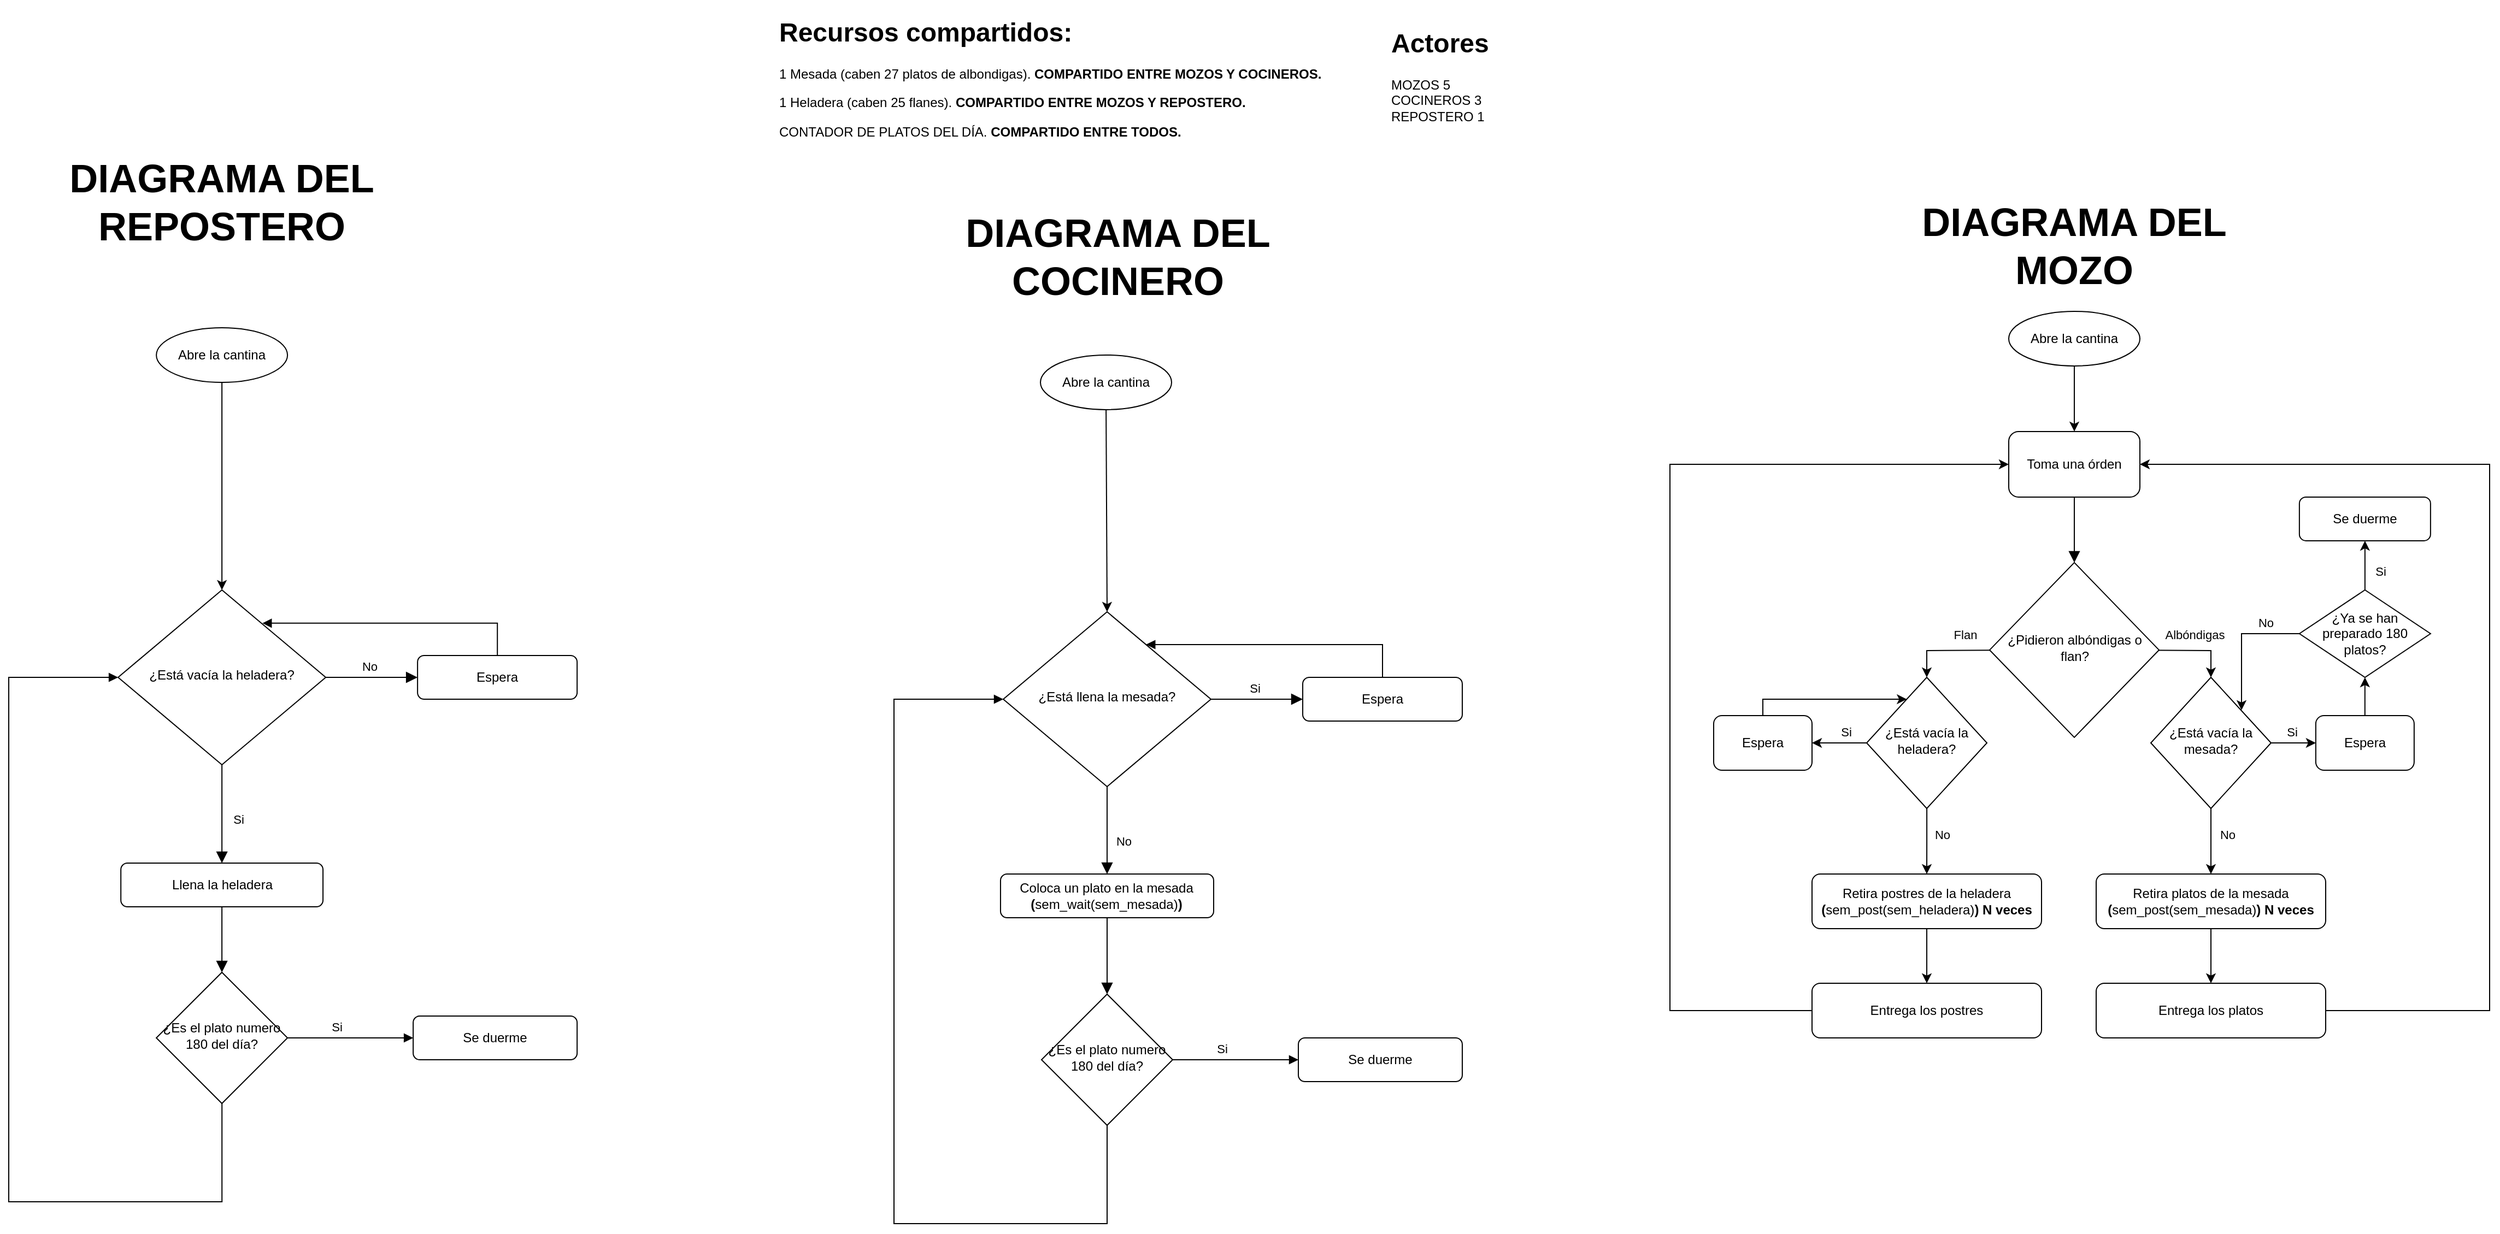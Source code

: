 <mxfile>
    <diagram id="C5RBs43oDa-KdzZeNtuy" name="Page-1">
        <mxGraphModel dx="1611" dy="860" grid="1" gridSize="10" guides="1" tooltips="1" connect="1" arrows="1" fold="1" page="1" pageScale="1" pageWidth="827" pageHeight="1169" math="0" shadow="0">
            <root>
                <mxCell id="WIyWlLk6GJQsqaUBKTNV-0"/>
                <mxCell id="WIyWlLk6GJQsqaUBKTNV-1" parent="WIyWlLk6GJQsqaUBKTNV-0"/>
                <mxCell id="WIyWlLk6GJQsqaUBKTNV-4" value="No" style="rounded=0;html=1;jettySize=auto;orthogonalLoop=1;fontSize=11;endArrow=block;endFill=1;endSize=8;strokeWidth=1;shadow=0;labelBackgroundColor=none;edgeStyle=orthogonalEdgeStyle;entryX=0.5;entryY=0;entryDx=0;entryDy=0;" parent="WIyWlLk6GJQsqaUBKTNV-1" source="WIyWlLk6GJQsqaUBKTNV-6" target="WIyWlLk6GJQsqaUBKTNV-12" edge="1">
                    <mxGeometry x="0.25" y="15" relative="1" as="geometry">
                        <mxPoint as="offset"/>
                        <mxPoint x="354.99" y="800" as="targetPoint"/>
                    </mxGeometry>
                </mxCell>
                <mxCell id="WIyWlLk6GJQsqaUBKTNV-5" value="Si" style="edgeStyle=orthogonalEdgeStyle;rounded=0;html=1;jettySize=auto;orthogonalLoop=1;fontSize=11;endArrow=block;endFill=1;endSize=8;strokeWidth=1;shadow=0;labelBackgroundColor=none;" parent="WIyWlLk6GJQsqaUBKTNV-1" source="WIyWlLk6GJQsqaUBKTNV-6" target="WIyWlLk6GJQsqaUBKTNV-7" edge="1">
                    <mxGeometry x="-0.048" y="10" relative="1" as="geometry">
                        <mxPoint as="offset"/>
                    </mxGeometry>
                </mxCell>
                <mxCell id="WIyWlLk6GJQsqaUBKTNV-6" value="¿Está llena la mesada?" style="rhombus;whiteSpace=wrap;html=1;shadow=0;fontFamily=Helvetica;fontSize=12;align=center;strokeWidth=1;spacing=6;spacingTop=-4;" parent="WIyWlLk6GJQsqaUBKTNV-1" vertex="1">
                    <mxGeometry x="259.99" y="560" width="190" height="160" as="geometry"/>
                </mxCell>
                <mxCell id="DdguFJmmc4Gt5296Z_hi-13" style="edgeStyle=orthogonalEdgeStyle;rounded=0;orthogonalLoop=1;jettySize=auto;html=1;endArrow=block;endFill=1;" parent="WIyWlLk6GJQsqaUBKTNV-1" source="WIyWlLk6GJQsqaUBKTNV-7" target="WIyWlLk6GJQsqaUBKTNV-6" edge="1">
                    <mxGeometry relative="1" as="geometry">
                        <mxPoint x="414.99" y="470" as="targetPoint"/>
                        <Array as="points">
                            <mxPoint x="607" y="590"/>
                        </Array>
                    </mxGeometry>
                </mxCell>
                <mxCell id="WIyWlLk6GJQsqaUBKTNV-7" value="Espera" style="rounded=1;whiteSpace=wrap;html=1;fontSize=12;glass=0;strokeWidth=1;shadow=0;" parent="WIyWlLk6GJQsqaUBKTNV-1" vertex="1">
                    <mxGeometry x="533.99" y="620" width="146" height="40" as="geometry"/>
                </mxCell>
                <mxCell id="WIyWlLk6GJQsqaUBKTNV-8" value="Si" style="rounded=0;html=1;jettySize=auto;orthogonalLoop=1;fontSize=11;endArrow=block;endFill=1;endSize=8;strokeWidth=1;shadow=0;labelBackgroundColor=none;edgeStyle=orthogonalEdgeStyle;entryX=0.5;entryY=0;entryDx=0;entryDy=0;" parent="WIyWlLk6GJQsqaUBKTNV-1" source="WIyWlLk6GJQsqaUBKTNV-12" target="DdguFJmmc4Gt5296Z_hi-3" edge="1">
                    <mxGeometry x="1" y="116" relative="1" as="geometry">
                        <mxPoint x="-11" y="50" as="offset"/>
                        <mxPoint x="354.99" y="880" as="sourcePoint"/>
                        <mxPoint x="354.99" y="930" as="targetPoint"/>
                    </mxGeometry>
                </mxCell>
                <mxCell id="WIyWlLk6GJQsqaUBKTNV-12" value="Coloca un plato en la mesada&lt;br&gt;&lt;b&gt;(&lt;/b&gt;sem_wait(sem_mesada)&lt;b&gt;)&lt;/b&gt;" style="rounded=1;whiteSpace=wrap;html=1;fontSize=12;glass=0;strokeWidth=1;shadow=0;" parent="WIyWlLk6GJQsqaUBKTNV-1" vertex="1">
                    <mxGeometry x="257.48" y="800" width="195.01" height="40" as="geometry"/>
                </mxCell>
                <mxCell id="ZVxSe1pp3URl_tbwucJH-0" value="&lt;h1&gt;Recursos compartidos:&lt;/h1&gt;&lt;p&gt;1 Mesada (caben 27 platos de albondigas). &lt;b&gt;COMPARTIDO ENTRE MOZOS Y COCINEROS.&lt;/b&gt;&lt;/p&gt;&lt;p&gt;1 Heladera (caben 25 flanes). &lt;b&gt;COMPARTIDO ENTRE MOZOS Y REPOSTERO.&lt;/b&gt;&lt;/p&gt;&lt;p&gt;CONTADOR DE PLATOS DEL DÍA.&lt;b&gt; COMPARTIDO ENTRE TODOS.&lt;/b&gt;&lt;/p&gt;" style="text;html=1;strokeColor=none;fillColor=none;spacing=5;spacingTop=-20;whiteSpace=wrap;overflow=hidden;rounded=0;" parent="WIyWlLk6GJQsqaUBKTNV-1" vertex="1">
                    <mxGeometry x="50" y="10" width="530" height="130" as="geometry"/>
                </mxCell>
                <mxCell id="ZVxSe1pp3URl_tbwucJH-1" value="&lt;h1&gt;Actores&lt;/h1&gt;&lt;div&gt;MOZOS 5&lt;/div&gt;&lt;div&gt;COCINEROS 3&lt;/div&gt;&lt;div&gt;REPOSTERO 1&lt;/div&gt;" style="text;html=1;strokeColor=none;fillColor=none;spacing=5;spacingTop=-20;whiteSpace=wrap;overflow=hidden;rounded=0;" parent="WIyWlLk6GJQsqaUBKTNV-1" vertex="1">
                    <mxGeometry x="610" y="20" width="190" height="120" as="geometry"/>
                </mxCell>
                <mxCell id="DdguFJmmc4Gt5296Z_hi-6" style="edgeStyle=orthogonalEdgeStyle;rounded=0;orthogonalLoop=1;jettySize=auto;html=1;endArrow=block;endFill=1;" parent="WIyWlLk6GJQsqaUBKTNV-1" source="DdguFJmmc4Gt5296Z_hi-3" target="DdguFJmmc4Gt5296Z_hi-5" edge="1">
                    <mxGeometry relative="1" as="geometry"/>
                </mxCell>
                <mxCell id="DdguFJmmc4Gt5296Z_hi-11" style="edgeStyle=orthogonalEdgeStyle;rounded=0;orthogonalLoop=1;jettySize=auto;html=1;endArrow=block;endFill=1;" parent="WIyWlLk6GJQsqaUBKTNV-1" source="DdguFJmmc4Gt5296Z_hi-3" target="WIyWlLk6GJQsqaUBKTNV-6" edge="1">
                    <mxGeometry relative="1" as="geometry">
                        <Array as="points">
                            <mxPoint x="355" y="1120"/>
                            <mxPoint x="160" y="1120"/>
                            <mxPoint x="160" y="640"/>
                        </Array>
                        <mxPoint x="230" y="600" as="targetPoint"/>
                    </mxGeometry>
                </mxCell>
                <mxCell id="DdguFJmmc4Gt5296Z_hi-3" value="¿Es el plato numero 180 del día?" style="rhombus;whiteSpace=wrap;html=1;shadow=0;fontFamily=Helvetica;fontSize=12;align=center;strokeWidth=1;spacing=6;spacingTop=-4;" parent="WIyWlLk6GJQsqaUBKTNV-1" vertex="1">
                    <mxGeometry x="294.99" y="910" width="120" height="120" as="geometry"/>
                </mxCell>
                <mxCell id="DdguFJmmc4Gt5296Z_hi-5" value="Se duerme" style="rounded=1;whiteSpace=wrap;html=1;fontSize=12;glass=0;strokeWidth=1;shadow=0;" parent="WIyWlLk6GJQsqaUBKTNV-1" vertex="1">
                    <mxGeometry x="529.99" y="950" width="150" height="40" as="geometry"/>
                </mxCell>
                <mxCell id="DdguFJmmc4Gt5296Z_hi-15" value="&lt;font style=&quot;font-size: 36px;&quot;&gt;&lt;b style=&quot;&quot;&gt;DIAGRAMA DEL COCINERO&lt;/b&gt;&lt;/font&gt;" style="text;html=1;strokeColor=none;fillColor=none;align=center;verticalAlign=middle;whiteSpace=wrap;rounded=0;" parent="WIyWlLk6GJQsqaUBKTNV-1" vertex="1">
                    <mxGeometry x="180" y="220" width="370" height="30" as="geometry"/>
                </mxCell>
                <mxCell id="DdguFJmmc4Gt5296Z_hi-18" value="Si" style="rounded=0;html=1;jettySize=auto;orthogonalLoop=1;fontSize=11;endArrow=block;endFill=1;endSize=8;strokeWidth=1;shadow=0;labelBackgroundColor=none;edgeStyle=orthogonalEdgeStyle;entryX=0.5;entryY=0;entryDx=0;entryDy=0;" parent="WIyWlLk6GJQsqaUBKTNV-1" source="DdguFJmmc4Gt5296Z_hi-20" target="DdguFJmmc4Gt5296Z_hi-24" edge="1">
                    <mxGeometry x="0.111" y="15" relative="1" as="geometry">
                        <mxPoint as="offset"/>
                        <mxPoint x="-454.94" y="780" as="targetPoint"/>
                    </mxGeometry>
                </mxCell>
                <mxCell id="DdguFJmmc4Gt5296Z_hi-19" value="No" style="edgeStyle=orthogonalEdgeStyle;rounded=0;html=1;jettySize=auto;orthogonalLoop=1;fontSize=11;endArrow=block;endFill=1;endSize=8;strokeWidth=1;shadow=0;labelBackgroundColor=none;" parent="WIyWlLk6GJQsqaUBKTNV-1" source="DdguFJmmc4Gt5296Z_hi-20" target="DdguFJmmc4Gt5296Z_hi-22" edge="1">
                    <mxGeometry x="-0.048" y="10" relative="1" as="geometry">
                        <mxPoint as="offset"/>
                    </mxGeometry>
                </mxCell>
                <mxCell id="DdguFJmmc4Gt5296Z_hi-20" value="¿Está vacía la heladera?" style="rhombus;whiteSpace=wrap;html=1;shadow=0;fontFamily=Helvetica;fontSize=12;align=center;strokeWidth=1;spacing=6;spacingTop=-4;" parent="WIyWlLk6GJQsqaUBKTNV-1" vertex="1">
                    <mxGeometry x="-549.94" y="540" width="190" height="160" as="geometry"/>
                </mxCell>
                <mxCell id="DdguFJmmc4Gt5296Z_hi-21" style="edgeStyle=orthogonalEdgeStyle;rounded=0;orthogonalLoop=1;jettySize=auto;html=1;endArrow=block;endFill=1;entryX=0.695;entryY=0.19;entryDx=0;entryDy=0;entryPerimeter=0;" parent="WIyWlLk6GJQsqaUBKTNV-1" source="DdguFJmmc4Gt5296Z_hi-22" target="DdguFJmmc4Gt5296Z_hi-20" edge="1">
                    <mxGeometry relative="1" as="geometry">
                        <mxPoint x="-410" y="570" as="targetPoint"/>
                        <Array as="points">
                            <mxPoint x="-203" y="570"/>
                        </Array>
                    </mxGeometry>
                </mxCell>
                <mxCell id="DdguFJmmc4Gt5296Z_hi-22" value="Espera" style="rounded=1;whiteSpace=wrap;html=1;fontSize=12;glass=0;strokeWidth=1;shadow=0;" parent="WIyWlLk6GJQsqaUBKTNV-1" vertex="1">
                    <mxGeometry x="-275.94" y="600" width="146" height="40" as="geometry"/>
                </mxCell>
                <mxCell id="DdguFJmmc4Gt5296Z_hi-23" value="Si" style="rounded=0;html=1;jettySize=auto;orthogonalLoop=1;fontSize=11;endArrow=block;endFill=1;endSize=8;strokeWidth=1;shadow=0;labelBackgroundColor=none;edgeStyle=orthogonalEdgeStyle;entryX=0.5;entryY=0;entryDx=0;entryDy=0;" parent="WIyWlLk6GJQsqaUBKTNV-1" source="DdguFJmmc4Gt5296Z_hi-24" target="DdguFJmmc4Gt5296Z_hi-27" edge="1">
                    <mxGeometry x="1" y="116" relative="1" as="geometry">
                        <mxPoint x="-11" y="50" as="offset"/>
                        <mxPoint x="-454.94" y="860" as="sourcePoint"/>
                        <mxPoint x="-454.94" y="910" as="targetPoint"/>
                    </mxGeometry>
                </mxCell>
                <mxCell id="DdguFJmmc4Gt5296Z_hi-24" value="Llena la heladera" style="rounded=1;whiteSpace=wrap;html=1;fontSize=12;glass=0;strokeWidth=1;shadow=0;" parent="WIyWlLk6GJQsqaUBKTNV-1" vertex="1">
                    <mxGeometry x="-547.41" y="790" width="184.94" height="40" as="geometry"/>
                </mxCell>
                <mxCell id="DdguFJmmc4Gt5296Z_hi-25" style="edgeStyle=orthogonalEdgeStyle;rounded=0;orthogonalLoop=1;jettySize=auto;html=1;endArrow=block;endFill=1;" parent="WIyWlLk6GJQsqaUBKTNV-1" source="DdguFJmmc4Gt5296Z_hi-27" target="DdguFJmmc4Gt5296Z_hi-28" edge="1">
                    <mxGeometry relative="1" as="geometry"/>
                </mxCell>
                <mxCell id="DdguFJmmc4Gt5296Z_hi-26" style="edgeStyle=orthogonalEdgeStyle;rounded=0;orthogonalLoop=1;jettySize=auto;html=1;entryX=0;entryY=0.5;entryDx=0;entryDy=0;endArrow=block;endFill=1;" parent="WIyWlLk6GJQsqaUBKTNV-1" source="DdguFJmmc4Gt5296Z_hi-27" target="DdguFJmmc4Gt5296Z_hi-20" edge="1">
                    <mxGeometry relative="1" as="geometry">
                        <Array as="points">
                            <mxPoint x="-455" y="1100"/>
                            <mxPoint x="-650" y="1100"/>
                            <mxPoint x="-650" y="620"/>
                        </Array>
                        <mxPoint x="-514.94" y="450" as="targetPoint"/>
                    </mxGeometry>
                </mxCell>
                <mxCell id="DdguFJmmc4Gt5296Z_hi-27" value="¿Es el plato numero 180 del día?" style="rhombus;whiteSpace=wrap;html=1;shadow=0;fontFamily=Helvetica;fontSize=12;align=center;strokeWidth=1;spacing=6;spacingTop=-4;" parent="WIyWlLk6GJQsqaUBKTNV-1" vertex="1">
                    <mxGeometry x="-514.94" y="890" width="120" height="120" as="geometry"/>
                </mxCell>
                <mxCell id="DdguFJmmc4Gt5296Z_hi-28" value="Se duerme" style="rounded=1;whiteSpace=wrap;html=1;fontSize=12;glass=0;strokeWidth=1;shadow=0;" parent="WIyWlLk6GJQsqaUBKTNV-1" vertex="1">
                    <mxGeometry x="-279.94" y="930" width="150" height="40" as="geometry"/>
                </mxCell>
                <mxCell id="DdguFJmmc4Gt5296Z_hi-29" value="&lt;font style=&quot;font-size: 36px;&quot;&gt;&lt;b style=&quot;&quot;&gt;DIAGRAMA DEL REPOSTERO&lt;/b&gt;&lt;/font&gt;" style="text;html=1;strokeColor=none;fillColor=none;align=center;verticalAlign=middle;whiteSpace=wrap;rounded=0;" parent="WIyWlLk6GJQsqaUBKTNV-1" vertex="1">
                    <mxGeometry x="-639.94" y="170" width="370" height="30" as="geometry"/>
                </mxCell>
                <mxCell id="DdguFJmmc4Gt5296Z_hi-30" value="" style="rounded=0;html=1;jettySize=auto;orthogonalLoop=1;fontSize=11;endArrow=block;endFill=1;endSize=8;strokeWidth=1;shadow=0;labelBackgroundColor=none;edgeStyle=orthogonalEdgeStyle;" parent="WIyWlLk6GJQsqaUBKTNV-1" source="DdguFJmmc4Gt5296Z_hi-31" target="DdguFJmmc4Gt5296Z_hi-34" edge="1">
                    <mxGeometry relative="1" as="geometry"/>
                </mxCell>
                <mxCell id="DdguFJmmc4Gt5296Z_hi-31" value="Toma una órden" style="rounded=1;whiteSpace=wrap;html=1;fontSize=12;glass=0;strokeWidth=1;shadow=0;" parent="WIyWlLk6GJQsqaUBKTNV-1" vertex="1">
                    <mxGeometry x="1180" y="394.95" width="120" height="60" as="geometry"/>
                </mxCell>
                <mxCell id="DdguFJmmc4Gt5296Z_hi-62" style="edgeStyle=orthogonalEdgeStyle;rounded=0;orthogonalLoop=1;jettySize=auto;html=1;entryX=0.5;entryY=0;entryDx=0;entryDy=0;exitX=0;exitY=0.5;exitDx=0;exitDy=0;" parent="WIyWlLk6GJQsqaUBKTNV-1" target="DdguFJmmc4Gt5296Z_hi-60" edge="1">
                    <mxGeometry relative="1" as="geometry">
                        <mxPoint x="1192.5" y="594.95" as="sourcePoint"/>
                    </mxGeometry>
                </mxCell>
                <mxCell id="DdguFJmmc4Gt5296Z_hi-67" value="Flan" style="edgeLabel;html=1;align=center;verticalAlign=middle;resizable=0;points=[];" parent="DdguFJmmc4Gt5296Z_hi-62" vertex="1" connectable="0">
                    <mxGeometry x="-0.006" y="-3" relative="1" as="geometry">
                        <mxPoint x="3" y="-12" as="offset"/>
                    </mxGeometry>
                </mxCell>
                <mxCell id="DdguFJmmc4Gt5296Z_hi-74" style="edgeStyle=orthogonalEdgeStyle;rounded=0;orthogonalLoop=1;jettySize=auto;html=1;entryX=0.5;entryY=0;entryDx=0;entryDy=0;exitX=1;exitY=0.5;exitDx=0;exitDy=0;" parent="WIyWlLk6GJQsqaUBKTNV-1" target="DdguFJmmc4Gt5296Z_hi-68" edge="1">
                    <mxGeometry relative="1" as="geometry">
                        <mxPoint x="1400" y="595" as="targetPoint"/>
                        <mxPoint x="1282.56" y="594.95" as="sourcePoint"/>
                    </mxGeometry>
                </mxCell>
                <mxCell id="DdguFJmmc4Gt5296Z_hi-75" value="Albóndigas" style="edgeLabel;html=1;align=center;verticalAlign=middle;resizable=0;points=[];" parent="DdguFJmmc4Gt5296Z_hi-74" vertex="1" connectable="0">
                    <mxGeometry x="0.048" y="-1" relative="1" as="geometry">
                        <mxPoint x="11" y="-16" as="offset"/>
                    </mxGeometry>
                </mxCell>
                <mxCell id="DdguFJmmc4Gt5296Z_hi-34" value="¿Pidieron albóndigas o flan?" style="rhombus;whiteSpace=wrap;html=1;shadow=0;fontFamily=Helvetica;fontSize=12;align=center;strokeWidth=1;spacing=6;spacingTop=-4;" parent="WIyWlLk6GJQsqaUBKTNV-1" vertex="1">
                    <mxGeometry x="1162.5" y="514.95" width="155" height="160" as="geometry"/>
                </mxCell>
                <mxCell id="DdguFJmmc4Gt5296Z_hi-99" style="edgeStyle=orthogonalEdgeStyle;rounded=0;orthogonalLoop=1;jettySize=auto;html=1;entryX=0.5;entryY=0;entryDx=0;entryDy=0;" parent="WIyWlLk6GJQsqaUBKTNV-1" source="DdguFJmmc4Gt5296Z_hi-36" target="DdguFJmmc4Gt5296Z_hi-98" edge="1">
                    <mxGeometry relative="1" as="geometry"/>
                </mxCell>
                <mxCell id="DdguFJmmc4Gt5296Z_hi-36" value="Retira platos de la mesada&lt;br&gt;&lt;b&gt;(&lt;/b&gt;sem_post(sem_mesada)&lt;b&gt;) N veces&lt;/b&gt;" style="rounded=1;whiteSpace=wrap;html=1;fontSize=12;glass=0;strokeWidth=1;shadow=0;" parent="WIyWlLk6GJQsqaUBKTNV-1" vertex="1">
                    <mxGeometry x="1260" y="800" width="210" height="50" as="geometry"/>
                </mxCell>
                <mxCell id="DdguFJmmc4Gt5296Z_hi-96" style="edgeStyle=orthogonalEdgeStyle;rounded=0;orthogonalLoop=1;jettySize=auto;html=1;entryX=0.5;entryY=0;entryDx=0;entryDy=0;" parent="WIyWlLk6GJQsqaUBKTNV-1" source="DdguFJmmc4Gt5296Z_hi-38" target="DdguFJmmc4Gt5296Z_hi-95" edge="1">
                    <mxGeometry relative="1" as="geometry"/>
                </mxCell>
                <mxCell id="DdguFJmmc4Gt5296Z_hi-38" value="Retira postres de la heladera&lt;br style=&quot;border-color: var(--border-color);&quot;&gt;&lt;b style=&quot;border-color: var(--border-color);&quot;&gt;(&lt;/b&gt;sem_post(sem_heladera)&lt;b style=&quot;border-color: var(--border-color);&quot;&gt;) N veces&lt;/b&gt;" style="rounded=1;whiteSpace=wrap;html=1;fontSize=12;glass=0;strokeWidth=1;shadow=0;" parent="WIyWlLk6GJQsqaUBKTNV-1" vertex="1">
                    <mxGeometry x="1000" y="800" width="210" height="50" as="geometry"/>
                </mxCell>
                <mxCell id="DdguFJmmc4Gt5296Z_hi-43" value="&lt;font style=&quot;font-size: 36px;&quot;&gt;&lt;b style=&quot;&quot;&gt;DIAGRAMA DEL MOZO&lt;/b&gt;&lt;/font&gt;" style="text;html=1;strokeColor=none;fillColor=none;align=center;verticalAlign=middle;whiteSpace=wrap;rounded=0;" parent="WIyWlLk6GJQsqaUBKTNV-1" vertex="1">
                    <mxGeometry x="1052.97" y="210" width="374.06" height="30" as="geometry"/>
                </mxCell>
                <mxCell id="DdguFJmmc4Gt5296Z_hi-47" style="edgeStyle=orthogonalEdgeStyle;rounded=0;orthogonalLoop=1;jettySize=auto;html=1;entryX=0.5;entryY=0;entryDx=0;entryDy=0;" parent="WIyWlLk6GJQsqaUBKTNV-1" source="DdguFJmmc4Gt5296Z_hi-46" target="DdguFJmmc4Gt5296Z_hi-31" edge="1">
                    <mxGeometry relative="1" as="geometry"/>
                </mxCell>
                <mxCell id="DdguFJmmc4Gt5296Z_hi-46" value="Abre la cantina" style="ellipse;whiteSpace=wrap;html=1;" parent="WIyWlLk6GJQsqaUBKTNV-1" vertex="1">
                    <mxGeometry x="1180" y="284.95" width="120" height="50" as="geometry"/>
                </mxCell>
                <mxCell id="0" style="edgeStyle=none;html=1;entryX=0.5;entryY=0;entryDx=0;entryDy=0;" parent="WIyWlLk6GJQsqaUBKTNV-1" source="DdguFJmmc4Gt5296Z_hi-48" target="WIyWlLk6GJQsqaUBKTNV-6" edge="1">
                    <mxGeometry relative="1" as="geometry"/>
                </mxCell>
                <mxCell id="DdguFJmmc4Gt5296Z_hi-48" value="Abre la cantina" style="ellipse;whiteSpace=wrap;html=1;" parent="WIyWlLk6GJQsqaUBKTNV-1" vertex="1">
                    <mxGeometry x="294.0" y="324.95" width="120" height="50" as="geometry"/>
                </mxCell>
                <mxCell id="DdguFJmmc4Gt5296Z_hi-51" style="edgeStyle=orthogonalEdgeStyle;rounded=0;orthogonalLoop=1;jettySize=auto;html=1;entryX=0.5;entryY=0;entryDx=0;entryDy=0;" parent="WIyWlLk6GJQsqaUBKTNV-1" source="DdguFJmmc4Gt5296Z_hi-50" target="DdguFJmmc4Gt5296Z_hi-20" edge="1">
                    <mxGeometry relative="1" as="geometry">
                        <mxPoint x="-454.94" y="420" as="targetPoint"/>
                    </mxGeometry>
                </mxCell>
                <mxCell id="DdguFJmmc4Gt5296Z_hi-50" value="Abre la cantina" style="ellipse;whiteSpace=wrap;html=1;" parent="WIyWlLk6GJQsqaUBKTNV-1" vertex="1">
                    <mxGeometry x="-514.94" y="300" width="120" height="50" as="geometry"/>
                </mxCell>
                <mxCell id="DdguFJmmc4Gt5296Z_hi-64" style="edgeStyle=orthogonalEdgeStyle;rounded=0;orthogonalLoop=1;jettySize=auto;html=1;entryX=0.5;entryY=0;entryDx=0;entryDy=0;" parent="WIyWlLk6GJQsqaUBKTNV-1" source="DdguFJmmc4Gt5296Z_hi-60" target="DdguFJmmc4Gt5296Z_hi-38" edge="1">
                    <mxGeometry relative="1" as="geometry"/>
                </mxCell>
                <mxCell id="DdguFJmmc4Gt5296Z_hi-65" value="No&lt;br&gt;" style="edgeLabel;html=1;align=center;verticalAlign=middle;resizable=0;points=[];" parent="DdguFJmmc4Gt5296Z_hi-64" vertex="1" connectable="0">
                    <mxGeometry x="-0.137" y="1" relative="1" as="geometry">
                        <mxPoint x="13" y="-2" as="offset"/>
                    </mxGeometry>
                </mxCell>
                <mxCell id="DdguFJmmc4Gt5296Z_hi-90" style="edgeStyle=orthogonalEdgeStyle;rounded=0;orthogonalLoop=1;jettySize=auto;html=1;entryX=1;entryY=0.5;entryDx=0;entryDy=0;" parent="WIyWlLk6GJQsqaUBKTNV-1" source="DdguFJmmc4Gt5296Z_hi-60" target="DdguFJmmc4Gt5296Z_hi-89" edge="1">
                    <mxGeometry relative="1" as="geometry"/>
                </mxCell>
                <mxCell id="DdguFJmmc4Gt5296Z_hi-93" value="Si" style="edgeLabel;html=1;align=center;verticalAlign=middle;resizable=0;points=[];" parent="DdguFJmmc4Gt5296Z_hi-90" vertex="1" connectable="0">
                    <mxGeometry x="-0.333" y="1" relative="1" as="geometry">
                        <mxPoint x="-3" y="-11" as="offset"/>
                    </mxGeometry>
                </mxCell>
                <mxCell id="DdguFJmmc4Gt5296Z_hi-60" value="¿Está vacía la heladera?" style="rhombus;whiteSpace=wrap;html=1;shadow=0;fontFamily=Helvetica;fontSize=12;align=center;strokeWidth=1;spacing=6;spacingTop=-4;" parent="WIyWlLk6GJQsqaUBKTNV-1" vertex="1">
                    <mxGeometry x="1049.97" y="620" width="110.06" height="120" as="geometry"/>
                </mxCell>
                <mxCell id="DdguFJmmc4Gt5296Z_hi-76" style="edgeStyle=orthogonalEdgeStyle;rounded=0;orthogonalLoop=1;jettySize=auto;html=1;entryX=0.5;entryY=0;entryDx=0;entryDy=0;" parent="WIyWlLk6GJQsqaUBKTNV-1" source="DdguFJmmc4Gt5296Z_hi-68" target="DdguFJmmc4Gt5296Z_hi-36" edge="1">
                    <mxGeometry relative="1" as="geometry"/>
                </mxCell>
                <mxCell id="DdguFJmmc4Gt5296Z_hi-77" value="No" style="edgeLabel;html=1;align=center;verticalAlign=middle;resizable=0;points=[];" parent="DdguFJmmc4Gt5296Z_hi-76" vertex="1" connectable="0">
                    <mxGeometry x="-0.211" y="1" relative="1" as="geometry">
                        <mxPoint x="14" as="offset"/>
                    </mxGeometry>
                </mxCell>
                <mxCell id="DdguFJmmc4Gt5296Z_hi-85" style="edgeStyle=orthogonalEdgeStyle;rounded=0;orthogonalLoop=1;jettySize=auto;html=1;entryX=0;entryY=0.5;entryDx=0;entryDy=0;" parent="WIyWlLk6GJQsqaUBKTNV-1" source="DdguFJmmc4Gt5296Z_hi-68" target="DdguFJmmc4Gt5296Z_hi-78" edge="1">
                    <mxGeometry relative="1" as="geometry"/>
                </mxCell>
                <mxCell id="DdguFJmmc4Gt5296Z_hi-87" value="Si" style="edgeLabel;html=1;align=center;verticalAlign=middle;resizable=0;points=[];" parent="DdguFJmmc4Gt5296Z_hi-85" vertex="1" connectable="0">
                    <mxGeometry x="-0.15" relative="1" as="geometry">
                        <mxPoint x="1" y="-10" as="offset"/>
                    </mxGeometry>
                </mxCell>
                <mxCell id="DdguFJmmc4Gt5296Z_hi-68" value="¿Está vacía la mesada?" style="rhombus;whiteSpace=wrap;html=1;shadow=0;fontFamily=Helvetica;fontSize=12;align=center;strokeWidth=1;spacing=6;spacingTop=-4;" parent="WIyWlLk6GJQsqaUBKTNV-1" vertex="1">
                    <mxGeometry x="1310" y="620" width="110" height="120" as="geometry"/>
                </mxCell>
                <mxCell id="DdguFJmmc4Gt5296Z_hi-102" value="" style="edgeStyle=orthogonalEdgeStyle;rounded=0;orthogonalLoop=1;jettySize=auto;html=1;entryX=0.5;entryY=1;entryDx=0;entryDy=0;" parent="WIyWlLk6GJQsqaUBKTNV-1" source="DdguFJmmc4Gt5296Z_hi-78" target="DdguFJmmc4Gt5296Z_hi-103" edge="1">
                    <mxGeometry relative="1" as="geometry">
                        <mxPoint x="1505.94" y="610" as="targetPoint"/>
                    </mxGeometry>
                </mxCell>
                <mxCell id="DdguFJmmc4Gt5296Z_hi-78" value="Espera" style="rounded=1;whiteSpace=wrap;html=1;fontSize=12;glass=0;strokeWidth=1;shadow=0;" parent="WIyWlLk6GJQsqaUBKTNV-1" vertex="1">
                    <mxGeometry x="1460.94" y="655" width="90" height="50" as="geometry"/>
                </mxCell>
                <mxCell id="DdguFJmmc4Gt5296Z_hi-92" style="edgeStyle=orthogonalEdgeStyle;rounded=0;orthogonalLoop=1;jettySize=auto;html=1;" parent="WIyWlLk6GJQsqaUBKTNV-1" source="DdguFJmmc4Gt5296Z_hi-89" target="DdguFJmmc4Gt5296Z_hi-60" edge="1">
                    <mxGeometry relative="1" as="geometry">
                        <Array as="points">
                            <mxPoint x="955" y="640"/>
                        </Array>
                    </mxGeometry>
                </mxCell>
                <mxCell id="DdguFJmmc4Gt5296Z_hi-89" value="Espera" style="rounded=1;whiteSpace=wrap;html=1;fontSize=12;glass=0;strokeWidth=1;shadow=0;" parent="WIyWlLk6GJQsqaUBKTNV-1" vertex="1">
                    <mxGeometry x="910" y="655" width="90" height="50" as="geometry"/>
                </mxCell>
                <mxCell id="DdguFJmmc4Gt5296Z_hi-97" style="edgeStyle=orthogonalEdgeStyle;rounded=0;orthogonalLoop=1;jettySize=auto;html=1;" parent="WIyWlLk6GJQsqaUBKTNV-1" source="DdguFJmmc4Gt5296Z_hi-95" edge="1">
                    <mxGeometry relative="1" as="geometry">
                        <mxPoint x="1180" y="425" as="targetPoint"/>
                        <Array as="points">
                            <mxPoint x="870" y="925"/>
                            <mxPoint x="870" y="425"/>
                        </Array>
                    </mxGeometry>
                </mxCell>
                <mxCell id="DdguFJmmc4Gt5296Z_hi-95" value="Entrega los postres" style="rounded=1;whiteSpace=wrap;html=1;fontSize=12;glass=0;strokeWidth=1;shadow=0;" parent="WIyWlLk6GJQsqaUBKTNV-1" vertex="1">
                    <mxGeometry x="1000" y="900" width="210" height="50" as="geometry"/>
                </mxCell>
                <mxCell id="DdguFJmmc4Gt5296Z_hi-100" style="edgeStyle=orthogonalEdgeStyle;rounded=0;orthogonalLoop=1;jettySize=auto;html=1;entryX=1;entryY=0.5;entryDx=0;entryDy=0;" parent="WIyWlLk6GJQsqaUBKTNV-1" source="DdguFJmmc4Gt5296Z_hi-98" target="DdguFJmmc4Gt5296Z_hi-31" edge="1">
                    <mxGeometry relative="1" as="geometry">
                        <Array as="points">
                            <mxPoint x="1620" y="925"/>
                            <mxPoint x="1620" y="425"/>
                        </Array>
                    </mxGeometry>
                </mxCell>
                <mxCell id="DdguFJmmc4Gt5296Z_hi-98" value="Entrega los platos" style="rounded=1;whiteSpace=wrap;html=1;fontSize=12;glass=0;strokeWidth=1;shadow=0;" parent="WIyWlLk6GJQsqaUBKTNV-1" vertex="1">
                    <mxGeometry x="1260" y="900" width="210" height="50" as="geometry"/>
                </mxCell>
                <mxCell id="DdguFJmmc4Gt5296Z_hi-104" style="edgeStyle=orthogonalEdgeStyle;rounded=0;orthogonalLoop=1;jettySize=auto;html=1;entryX=1;entryY=0;entryDx=0;entryDy=0;" parent="WIyWlLk6GJQsqaUBKTNV-1" source="DdguFJmmc4Gt5296Z_hi-103" target="DdguFJmmc4Gt5296Z_hi-68" edge="1">
                    <mxGeometry relative="1" as="geometry">
                        <Array as="points">
                            <mxPoint x="1393" y="580"/>
                            <mxPoint x="1393" y="650"/>
                        </Array>
                    </mxGeometry>
                </mxCell>
                <mxCell id="DdguFJmmc4Gt5296Z_hi-105" value="No" style="edgeLabel;html=1;align=center;verticalAlign=middle;resizable=0;points=[];" parent="DdguFJmmc4Gt5296Z_hi-104" vertex="1" connectable="0">
                    <mxGeometry x="-0.499" relative="1" as="geometry">
                        <mxPoint y="-10" as="offset"/>
                    </mxGeometry>
                </mxCell>
                <mxCell id="DdguFJmmc4Gt5296Z_hi-107" style="edgeStyle=orthogonalEdgeStyle;rounded=0;orthogonalLoop=1;jettySize=auto;html=1;entryX=0.5;entryY=1;entryDx=0;entryDy=0;" parent="WIyWlLk6GJQsqaUBKTNV-1" source="DdguFJmmc4Gt5296Z_hi-103" target="DdguFJmmc4Gt5296Z_hi-106" edge="1">
                    <mxGeometry relative="1" as="geometry"/>
                </mxCell>
                <mxCell id="DdguFJmmc4Gt5296Z_hi-108" value="Si" style="edgeLabel;html=1;align=center;verticalAlign=middle;resizable=0;points=[];" parent="DdguFJmmc4Gt5296Z_hi-107" vertex="1" connectable="0">
                    <mxGeometry x="-0.231" y="-1" relative="1" as="geometry">
                        <mxPoint x="13" as="offset"/>
                    </mxGeometry>
                </mxCell>
                <mxCell id="DdguFJmmc4Gt5296Z_hi-103" value="¿Ya se han preparado 180 platos?" style="rhombus;whiteSpace=wrap;html=1;" parent="WIyWlLk6GJQsqaUBKTNV-1" vertex="1">
                    <mxGeometry x="1445.94" y="540" width="120" height="80" as="geometry"/>
                </mxCell>
                <mxCell id="DdguFJmmc4Gt5296Z_hi-106" value="Se duerme" style="rounded=1;whiteSpace=wrap;html=1;" parent="WIyWlLk6GJQsqaUBKTNV-1" vertex="1">
                    <mxGeometry x="1445.94" y="454.95" width="120" height="40" as="geometry"/>
                </mxCell>
            </root>
        </mxGraphModel>
    </diagram>
</mxfile>